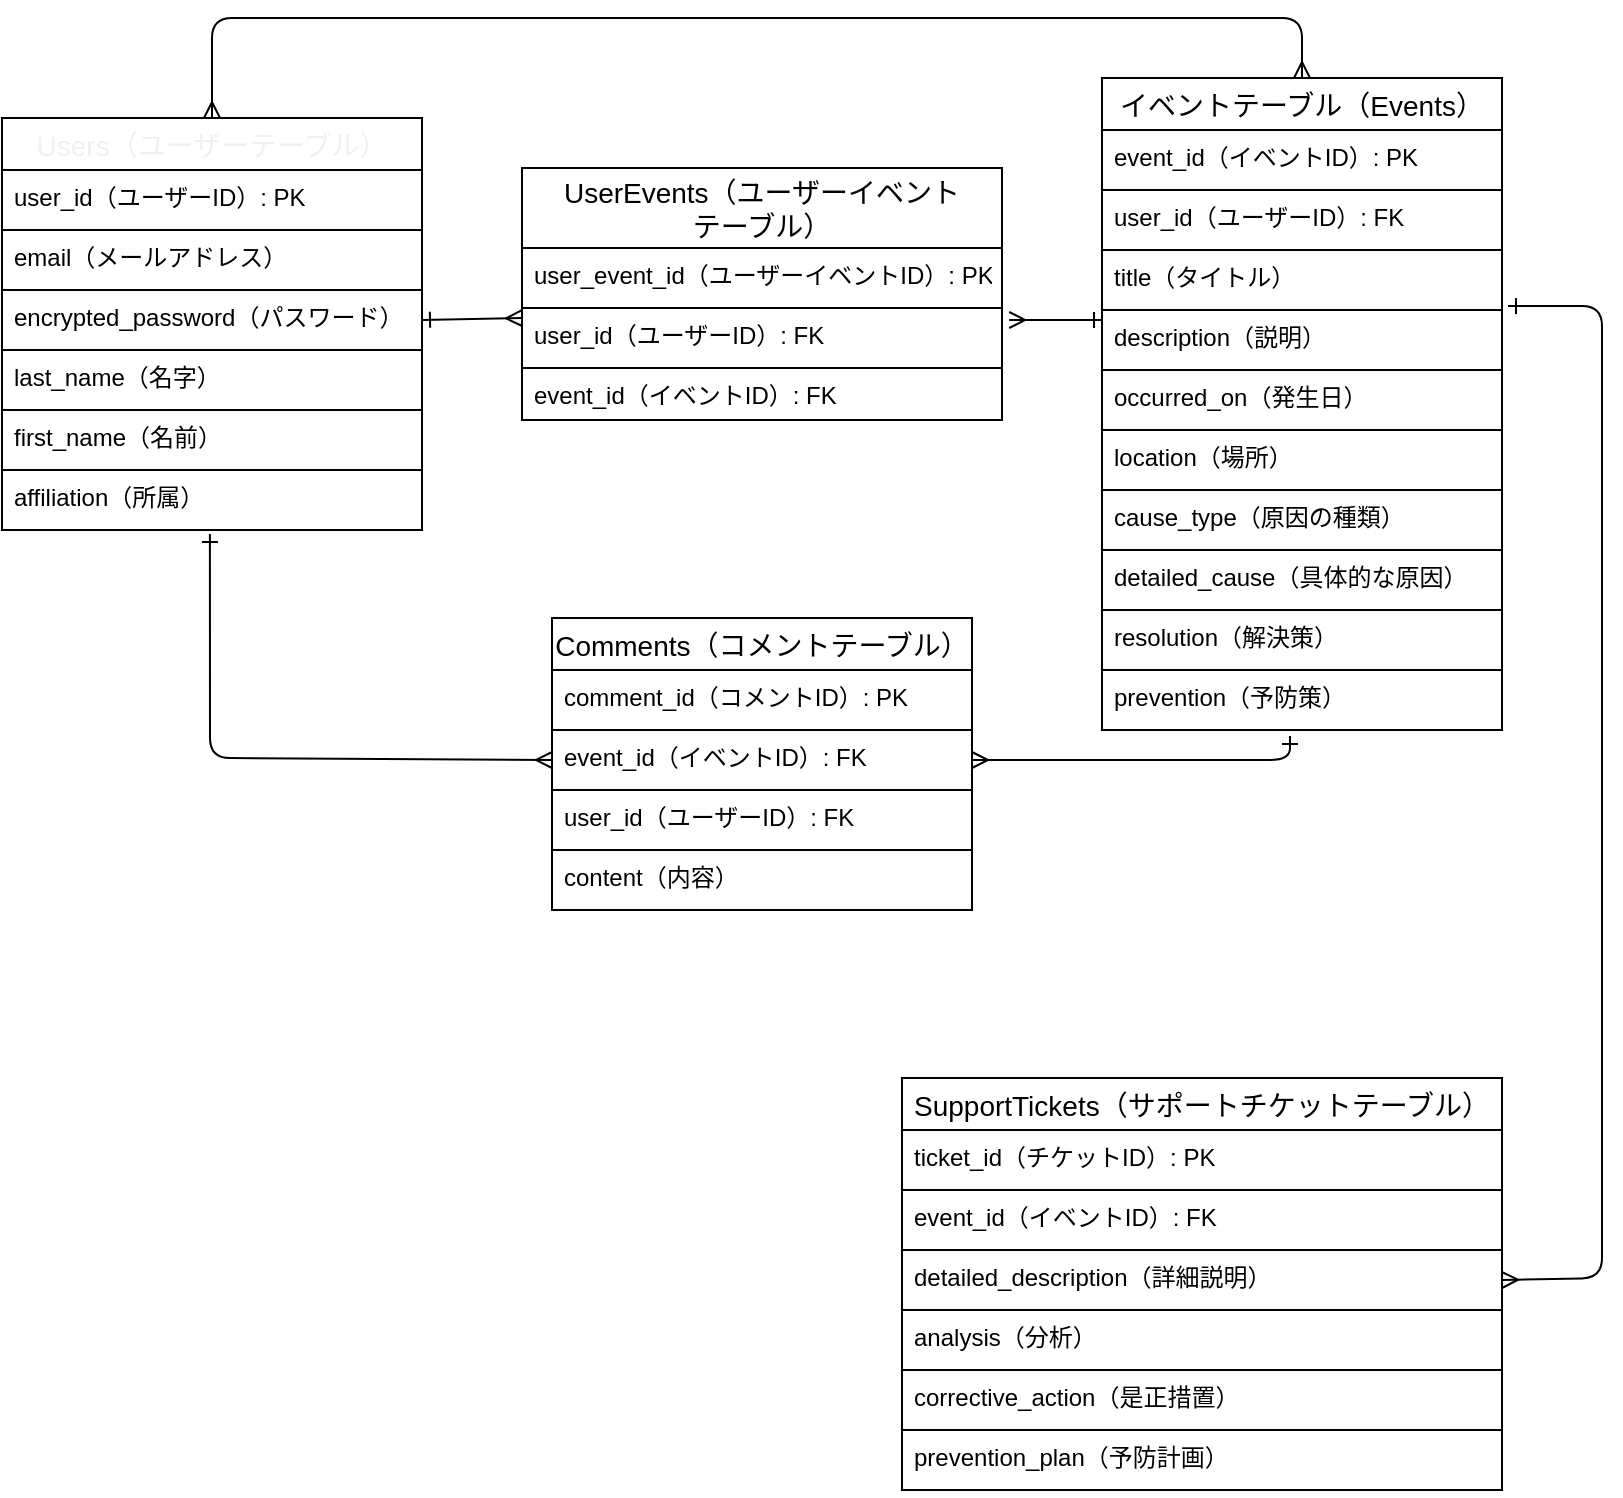 <mxfile>
    <diagram id="BvyaXD_mv7s6wiQc4JQD" name="ページ1">
        <mxGraphModel dx="1065" dy="655" grid="1" gridSize="10" guides="1" tooltips="1" connect="1" arrows="1" fold="1" page="1" pageScale="1" pageWidth="827" pageHeight="1169" math="0" shadow="0">
            <root>
                <mxCell id="0"/>
                <mxCell id="1" parent="0"/>
                <mxCell id="2" value="Users（ユーザーテーブル）" style="swimlane;fontStyle=0;childLayout=stackLayout;horizontal=1;startSize=26;horizontalStack=0;resizeParent=1;resizeParentMax=0;resizeLast=0;collapsible=1;marginBottom=0;align=center;fontSize=14;fontColor=#F0F0F0;labelBackgroundColor=default;fillColor=default;labelBorderColor=none;" parent="1" vertex="1">
                    <mxGeometry x="20" y="60" width="210" height="206" as="geometry">
                        <mxRectangle x="20" y="60" width="210" height="30" as="alternateBounds"/>
                    </mxGeometry>
                </mxCell>
                <mxCell id="3" value="user_id（ユーザーID）: PK" style="text;spacingLeft=4;spacingRight=4;overflow=hidden;rotatable=0;points=[[0,0.5],[1,0.5]];portConstraint=eastwest;fontSize=12;strokeColor=none;" parent="2" vertex="1">
                    <mxGeometry y="26" width="210" height="30" as="geometry"/>
                </mxCell>
                <mxCell id="4" value="email（メールアドレス）" style="text;strokeColor=default;fillColor=none;spacingLeft=4;spacingRight=4;overflow=hidden;rotatable=0;points=[[0,0.5],[1,0.5]];portConstraint=eastwest;fontSize=12;labelBackgroundColor=none;" parent="2" vertex="1">
                    <mxGeometry y="56" width="210" height="30" as="geometry"/>
                </mxCell>
                <mxCell id="5" value="encrypted_password（パスワード）" style="text;strokeColor=default;fillColor=none;spacingLeft=4;spacingRight=4;overflow=hidden;rotatable=0;points=[[0,0.5],[1,0.5]];portConstraint=eastwest;fontSize=12;labelBorderColor=none;" parent="2" vertex="1">
                    <mxGeometry y="86" width="210" height="30" as="geometry"/>
                </mxCell>
                <mxCell id="6" value="last_name（名字）" style="text;strokeColor=default;fillColor=none;spacingLeft=4;spacingRight=4;overflow=hidden;rotatable=0;points=[[0,0.5],[1,0.5]];portConstraint=eastwest;fontSize=12;" parent="2" vertex="1">
                    <mxGeometry y="116" width="210" height="30" as="geometry"/>
                </mxCell>
                <mxCell id="7" value="first_name（名前）" style="text;strokeColor=default;fillColor=none;spacingLeft=4;spacingRight=4;overflow=hidden;rotatable=0;points=[[0,0.5],[1,0.5]];portConstraint=eastwest;fontSize=12;" parent="2" vertex="1">
                    <mxGeometry y="146" width="210" height="30" as="geometry"/>
                </mxCell>
                <mxCell id="8" value="affiliation（所属）" style="text;strokeColor=default;fillColor=none;spacingLeft=4;spacingRight=4;overflow=hidden;rotatable=0;points=[[0,0.5],[1,0.5]];portConstraint=eastwest;fontSize=12;" parent="2" vertex="1">
                    <mxGeometry y="176" width="210" height="30" as="geometry"/>
                </mxCell>
                <mxCell id="43" style="edgeStyle=none;html=1;exitX=0.5;exitY=0;exitDx=0;exitDy=0;entryX=0.5;entryY=0;entryDx=0;entryDy=0;startArrow=ERmany;startFill=0;endArrow=ERmany;endFill=0;" parent="1" source="54" target="2" edge="1">
                    <mxGeometry relative="1" as="geometry">
                        <Array as="points">
                            <mxPoint x="670" y="10"/>
                            <mxPoint x="440" y="10"/>
                            <mxPoint x="125" y="10"/>
                        </Array>
                        <mxPoint x="670" y="60" as="sourcePoint"/>
                    </mxGeometry>
                </mxCell>
                <mxCell id="19" value="Comments（コメントテーブル）" style="swimlane;fontStyle=0;childLayout=stackLayout;horizontal=1;startSize=26;horizontalStack=0;resizeParent=1;resizeParentMax=0;resizeLast=0;collapsible=1;marginBottom=0;align=center;fontSize=14;" parent="1" vertex="1">
                    <mxGeometry x="295" y="310" width="210" height="146" as="geometry"/>
                </mxCell>
                <mxCell id="20" value="comment_id（コメントID）: PK" style="text;strokeColor=default;fillColor=none;spacingLeft=4;spacingRight=4;overflow=hidden;rotatable=0;points=[[0,0.5],[1,0.5]];portConstraint=eastwest;fontSize=12;" parent="19" vertex="1">
                    <mxGeometry y="26" width="210" height="30" as="geometry"/>
                </mxCell>
                <mxCell id="21" value="event_id（イベントID）: FK" style="text;strokeColor=default;fillColor=none;spacingLeft=4;spacingRight=4;overflow=hidden;rotatable=0;points=[[0,0.5],[1,0.5]];portConstraint=eastwest;fontSize=12;" parent="19" vertex="1">
                    <mxGeometry y="56" width="210" height="30" as="geometry"/>
                </mxCell>
                <mxCell id="22" value="user_id（ユーザーID）: FK" style="text;strokeColor=none;fillColor=none;spacingLeft=4;spacingRight=4;overflow=hidden;rotatable=0;points=[[0,0.5],[1,0.5]];portConstraint=eastwest;fontSize=12;" parent="19" vertex="1">
                    <mxGeometry y="86" width="210" height="30" as="geometry"/>
                </mxCell>
                <mxCell id="23" value="content（内容）" style="text;strokeColor=default;fillColor=none;spacingLeft=4;spacingRight=4;overflow=hidden;rotatable=0;points=[[0,0.5],[1,0.5]];portConstraint=eastwest;fontSize=12;" parent="19" vertex="1">
                    <mxGeometry y="116" width="210" height="30" as="geometry"/>
                </mxCell>
                <mxCell id="24" value="SupportTickets（サポートチケットテーブル）" style="swimlane;fontStyle=0;childLayout=stackLayout;horizontal=1;startSize=26;horizontalStack=0;resizeParent=1;resizeParentMax=0;resizeLast=0;collapsible=1;marginBottom=0;align=center;fontSize=14;" parent="1" vertex="1">
                    <mxGeometry x="470" y="540" width="300" height="206" as="geometry"/>
                </mxCell>
                <mxCell id="25" value="ticket_id（チケットID）: PK" style="text;strokeColor=default;fillColor=none;spacingLeft=4;spacingRight=4;overflow=hidden;rotatable=0;points=[[0,0.5],[1,0.5]];portConstraint=eastwest;fontSize=12;" parent="24" vertex="1">
                    <mxGeometry y="26" width="300" height="30" as="geometry"/>
                </mxCell>
                <mxCell id="26" value="event_id（イベントID）: FK" style="text;strokeColor=default;fillColor=none;spacingLeft=4;spacingRight=4;overflow=hidden;rotatable=0;points=[[0,0.5],[1,0.5]];portConstraint=eastwest;fontSize=12;" parent="24" vertex="1">
                    <mxGeometry y="56" width="300" height="30" as="geometry"/>
                </mxCell>
                <mxCell id="27" value="detailed_description（詳細説明）" style="text;strokeColor=none;fillColor=none;spacingLeft=4;spacingRight=4;overflow=hidden;rotatable=0;points=[[0,0.5],[1,0.5]];portConstraint=eastwest;fontSize=12;" parent="24" vertex="1">
                    <mxGeometry y="86" width="300" height="30" as="geometry"/>
                </mxCell>
                <mxCell id="28" value="analysis（分析）" style="text;strokeColor=default;fillColor=none;spacingLeft=4;spacingRight=4;overflow=hidden;rotatable=0;points=[[0,0.5],[1,0.5]];portConstraint=eastwest;fontSize=12;" parent="24" vertex="1">
                    <mxGeometry y="116" width="300" height="30" as="geometry"/>
                </mxCell>
                <mxCell id="29" value="corrective_action（是正措置）" style="text;strokeColor=default;fillColor=none;spacingLeft=4;spacingRight=4;overflow=hidden;rotatable=0;points=[[0,0.5],[1,0.5]];portConstraint=eastwest;fontSize=12;" parent="24" vertex="1">
                    <mxGeometry y="146" width="300" height="30" as="geometry"/>
                </mxCell>
                <mxCell id="30" value="prevention_plan（予防計画）" style="text;strokeColor=default;fillColor=none;spacingLeft=4;spacingRight=4;overflow=hidden;rotatable=0;points=[[0,0.5],[1,0.5]];portConstraint=eastwest;fontSize=12;glass=1;" parent="24" vertex="1">
                    <mxGeometry y="176" width="300" height="30" as="geometry"/>
                </mxCell>
                <mxCell id="31" style="edgeStyle=none;html=1;exitX=1;exitY=0.5;exitDx=0;exitDy=0;endArrow=ERmany;endFill=0;startArrow=ERone;startFill=0;entryX=0;entryY=0.167;entryDx=0;entryDy=0;entryPerimeter=0;" parent="1" source="5" target="35" edge="1">
                    <mxGeometry relative="1" as="geometry">
                        <mxPoint x="330" y="111" as="targetPoint"/>
                    </mxGeometry>
                </mxCell>
                <mxCell id="33" value="UserEvents（ユーザーイベント&#10;テーブル）" style="swimlane;fontStyle=0;childLayout=stackLayout;horizontal=1;startSize=40;horizontalStack=0;resizeParent=1;resizeParentMax=0;resizeLast=0;collapsible=1;marginBottom=0;align=center;fontSize=14;" parent="1" vertex="1">
                    <mxGeometry x="280" y="85" width="240" height="126" as="geometry"/>
                </mxCell>
                <mxCell id="34" value="user_event_id（ユーザーイベントID）: PK" style="text;strokeColor=default;fillColor=none;spacingLeft=4;spacingRight=4;overflow=hidden;rotatable=0;points=[[0,0.5],[1,0.5]];portConstraint=eastwest;fontSize=12;" parent="33" vertex="1">
                    <mxGeometry y="40" width="240" height="30" as="geometry"/>
                </mxCell>
                <mxCell id="35" value="user_id（ユーザーID）: FK" style="text;strokeColor=none;fillColor=none;spacingLeft=4;spacingRight=4;overflow=hidden;rotatable=0;points=[[0,0.5],[1,0.5]];portConstraint=eastwest;fontSize=12;labelBorderColor=none;labelBackgroundColor=default;" parent="33" vertex="1">
                    <mxGeometry y="70" width="240" height="30" as="geometry"/>
                </mxCell>
                <mxCell id="36" value="event_id（イベントID）: FK" style="text;strokeColor=default;fillColor=none;spacingLeft=4;spacingRight=4;overflow=hidden;rotatable=0;points=[[0,0.5],[1,0.5]];portConstraint=eastwest;fontSize=12;glass=1;labelBorderColor=none;" parent="33" vertex="1">
                    <mxGeometry y="100" width="240" height="26" as="geometry"/>
                </mxCell>
                <mxCell id="42" style="edgeStyle=none;html=1;exitX=0;exitY=0.5;exitDx=0;exitDy=0;entryX=1.015;entryY=0.2;entryDx=0;entryDy=0;entryPerimeter=0;startArrow=ERone;startFill=0;endArrow=ERmany;endFill=0;" parent="1" target="35" edge="1">
                    <mxGeometry relative="1" as="geometry">
                        <mxPoint x="570" y="161" as="sourcePoint"/>
                    </mxGeometry>
                </mxCell>
                <mxCell id="44" style="edgeStyle=none;html=1;exitX=0;exitY=0.5;exitDx=0;exitDy=0;startArrow=ERmany;startFill=0;endArrow=ERone;endFill=0;entryX=0.495;entryY=1.067;entryDx=0;entryDy=0;entryPerimeter=0;" parent="1" source="21" target="8" edge="1">
                    <mxGeometry relative="1" as="geometry">
                        <mxPoint x="160" y="270" as="targetPoint"/>
                        <Array as="points">
                            <mxPoint x="124" y="380"/>
                        </Array>
                    </mxGeometry>
                </mxCell>
                <mxCell id="52" style="edgeStyle=none;html=1;exitX=1;exitY=0.5;exitDx=0;exitDy=0;startArrow=ERmany;startFill=0;endArrow=ERone;endFill=0;entryX=0.47;entryY=1.1;entryDx=0;entryDy=0;entryPerimeter=0;" parent="1" source="21" target="64" edge="1">
                    <mxGeometry relative="1" as="geometry">
                        <Array as="points">
                            <mxPoint x="664" y="381"/>
                        </Array>
                        <mxPoint x="680" y="360" as="targetPoint"/>
                    </mxGeometry>
                </mxCell>
                <mxCell id="53" style="edgeStyle=none;html=1;exitX=1;exitY=0.5;exitDx=0;exitDy=0;entryX=1.015;entryY=0.267;entryDx=0;entryDy=0;entryPerimeter=0;startArrow=ERmany;startFill=0;endArrow=ERone;endFill=0;" parent="1" source="27" edge="1">
                    <mxGeometry relative="1" as="geometry">
                        <Array as="points">
                            <mxPoint x="820" y="640"/>
                            <mxPoint x="820" y="410"/>
                            <mxPoint x="820" y="154"/>
                        </Array>
                        <mxPoint x="773" y="154.01" as="targetPoint"/>
                    </mxGeometry>
                </mxCell>
                <mxCell id="54" value="イベントテーブル（Events）" style="swimlane;fontStyle=0;childLayout=stackLayout;horizontal=1;startSize=26;horizontalStack=0;resizeParent=1;resizeParentMax=0;resizeLast=0;collapsible=1;marginBottom=0;align=center;fontSize=14;" vertex="1" parent="1">
                    <mxGeometry x="570" y="40" width="200" height="326" as="geometry"/>
                </mxCell>
                <mxCell id="55" value="event_id（イベントID）: PK" style="text;strokeColor=default;fillColor=none;spacingLeft=4;spacingRight=4;overflow=hidden;rotatable=0;points=[[0,0.5],[1,0.5]];portConstraint=eastwest;fontSize=12;" vertex="1" parent="54">
                    <mxGeometry y="26" width="200" height="30" as="geometry"/>
                </mxCell>
                <mxCell id="56" value="user_id（ユーザーID）: FK" style="text;strokeColor=default;fillColor=none;spacingLeft=4;spacingRight=4;overflow=hidden;rotatable=0;points=[[0,0.5],[1,0.5]];portConstraint=eastwest;fontSize=12;" vertex="1" parent="54">
                    <mxGeometry y="56" width="200" height="30" as="geometry"/>
                </mxCell>
                <mxCell id="57" value="title（タイトル）" style="text;strokeColor=default;fillColor=none;spacingLeft=4;spacingRight=4;overflow=hidden;rotatable=0;points=[[0,0.5],[1,0.5]];portConstraint=eastwest;fontSize=12;glass=1;labelBorderColor=none;" vertex="1" parent="54">
                    <mxGeometry y="86" width="200" height="30" as="geometry"/>
                </mxCell>
                <mxCell id="58" value="description（説明）" style="text;strokeColor=default;fillColor=none;spacingLeft=4;spacingRight=4;overflow=hidden;rotatable=0;points=[[0,0.5],[1,0.5]];portConstraint=eastwest;fontSize=12;glass=1;labelBorderColor=none;" vertex="1" parent="54">
                    <mxGeometry y="116" width="200" height="30" as="geometry"/>
                </mxCell>
                <mxCell id="59" value="occurred_on（発生日）" style="text;strokeColor=default;fillColor=none;spacingLeft=4;spacingRight=4;overflow=hidden;rotatable=0;points=[[0,0.5],[1,0.5]];portConstraint=eastwest;fontSize=12;glass=1;labelBorderColor=none;" vertex="1" parent="54">
                    <mxGeometry y="146" width="200" height="30" as="geometry"/>
                </mxCell>
                <mxCell id="60" value="location（場所）" style="text;strokeColor=none;fillColor=none;spacingLeft=4;spacingRight=4;overflow=hidden;rotatable=0;points=[[0,0.5],[1,0.5]];portConstraint=eastwest;fontSize=12;glass=1;labelBorderColor=none;" vertex="1" parent="54">
                    <mxGeometry y="176" width="200" height="30" as="geometry"/>
                </mxCell>
                <mxCell id="61" value="cause_type（原因の種類）" style="text;strokeColor=default;fillColor=none;spacingLeft=4;spacingRight=4;overflow=hidden;rotatable=0;points=[[0,0.5],[1,0.5]];portConstraint=eastwest;fontSize=12;" vertex="1" parent="54">
                    <mxGeometry y="206" width="200" height="30" as="geometry"/>
                </mxCell>
                <mxCell id="62" value="detailed_cause（具体的な原因）" style="text;strokeColor=default;fillColor=none;spacingLeft=4;spacingRight=4;overflow=hidden;rotatable=0;points=[[0,0.5],[1,0.5]];portConstraint=eastwest;fontSize=12;" vertex="1" parent="54">
                    <mxGeometry y="236" width="200" height="30" as="geometry"/>
                </mxCell>
                <mxCell id="63" value="resolution（解決策）" style="text;strokeColor=default;fillColor=none;spacingLeft=4;spacingRight=4;overflow=hidden;rotatable=0;points=[[0,0.5],[1,0.5]];portConstraint=eastwest;fontSize=12;glass=1;labelBorderColor=none;" vertex="1" parent="54">
                    <mxGeometry y="266" width="200" height="30" as="geometry"/>
                </mxCell>
                <mxCell id="64" value="prevention（予防策）" style="text;strokeColor=default;fillColor=none;spacingLeft=4;spacingRight=4;overflow=hidden;rotatable=0;points=[[0,0.5],[1,0.5]];portConstraint=eastwest;fontSize=12;" vertex="1" parent="54">
                    <mxGeometry y="296" width="200" height="30" as="geometry"/>
                </mxCell>
            </root>
        </mxGraphModel>
    </diagram>
</mxfile>